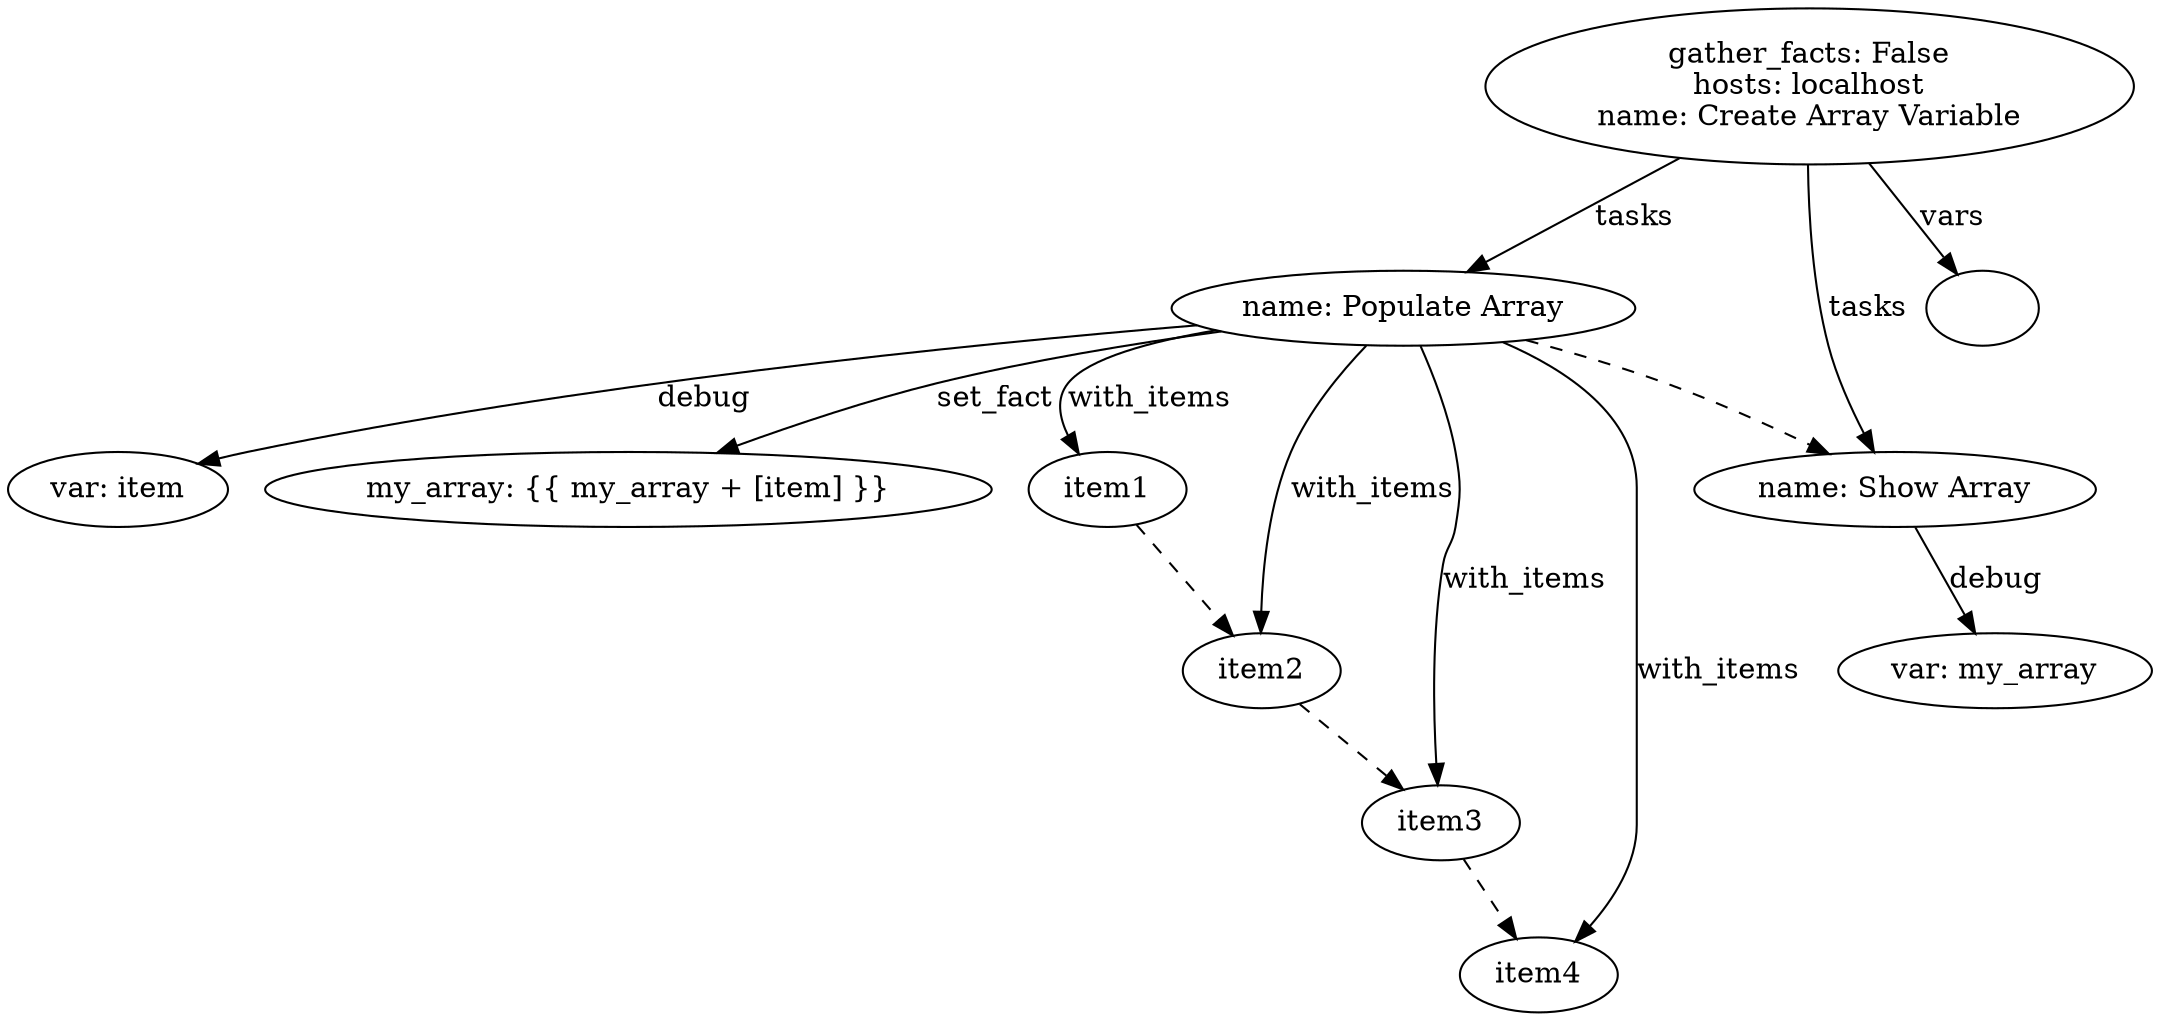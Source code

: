 digraph graphname {
2154 [label="var: item\n"];
2155 [label="my_array: {{ my_array + [item] }}\n"];
2156 [label="item1"];
2157 [label="item2"];
2158 [label="item3"];
2159 [label="item4"];
2153 [label="name: Populate Array\n"];
2153 -> 2154 [label="debug"];
2153 -> 2155 [label="set_fact"];
2153 -> 2156 [label="with_items"];
2153 -> 2157 [label="with_items"];
2156 -> 2157 [style="dashed"];
2153 -> 2158 [label="with_items"];
2157 -> 2158 [style="dashed"];
2153 -> 2159 [label="with_items"];
2158 -> 2159 [style="dashed"];
2161 [label="var: my_array\n"];
2160 [label="name: Show Array\n"];
2160 -> 2161 [label="debug"];
2162 [label=""];
2152 [label="gather_facts: False\nhosts: localhost\nname: Create Array Variable\n"];
2152 -> 2153 [label="tasks"];
2152 -> 2160 [label="tasks"];
2153 -> 2160 [style="dashed"];
2152 -> 2162 [label="vars"];
}
